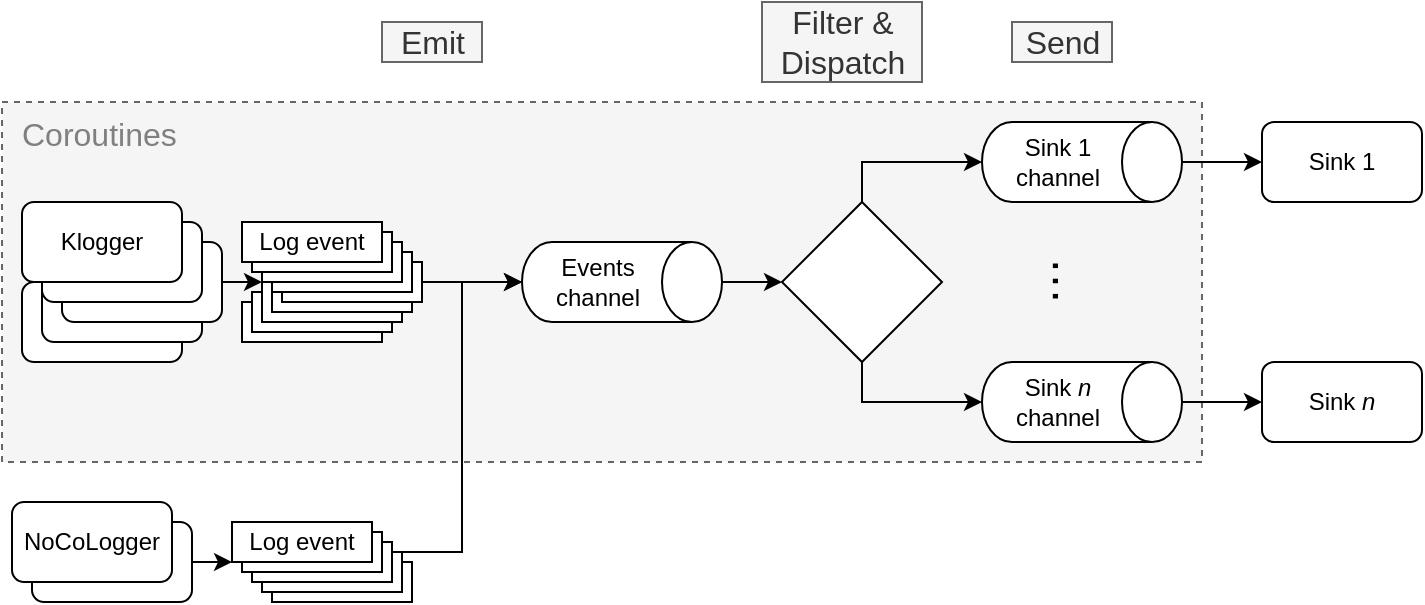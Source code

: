 <mxfile version="14.7.4" type="embed"><diagram id="XK3sjVT5d-Bfbds4p5KX" name="Page-1"><mxGraphModel dx="606" dy="540" grid="1" gridSize="10" guides="1" tooltips="1" connect="1" arrows="1" fold="1" page="1" pageScale="1" pageWidth="1169" pageHeight="827" math="0" shadow="0"><root><mxCell id="0"/><mxCell id="1" parent="0"/><mxCell id="58" value="Coroutines" style="rounded=0;whiteSpace=wrap;html=1;fontSize=16;dashed=1;strokeColor=#666666;fillColor=#f5f5f5;verticalAlign=top;align=left;spacingLeft=8;fontColor=#808080;" vertex="1" parent="1"><mxGeometry x="10" y="60" width="600" height="180" as="geometry"/></mxCell><mxCell id="42" style="edgeStyle=orthogonalEdgeStyle;rounded=0;orthogonalLoop=1;jettySize=auto;html=1;entryX=0;entryY=0.5;entryDx=0;entryDy=0;fontSize=24;" edge="1" parent="1" source="2" target="11"><mxGeometry relative="1" as="geometry"/></mxCell><mxCell id="2" value="Events channel" style="shape=cylinder3;whiteSpace=wrap;html=1;boundedLbl=1;backgroundOutline=1;size=15;rotation=90;horizontal=0;" parent="1" vertex="1"><mxGeometry x="300" y="100" width="40" height="100" as="geometry"/></mxCell><mxCell id="51" style="edgeStyle=orthogonalEdgeStyle;rounded=0;orthogonalLoop=1;jettySize=auto;html=1;exitX=0.5;exitY=0;exitDx=0;exitDy=0;exitPerimeter=0;entryX=0;entryY=0.5;entryDx=0;entryDy=0;fontSize=24;" edge="1" parent="1" source="3" target="49"><mxGeometry relative="1" as="geometry"/></mxCell><mxCell id="3" value="Sink 1 channel" style="shape=cylinder3;whiteSpace=wrap;html=1;boundedLbl=1;backgroundOutline=1;size=15;rotation=90;horizontal=0;" vertex="1" parent="1"><mxGeometry x="530" y="40" width="40" height="100" as="geometry"/></mxCell><mxCell id="52" style="edgeStyle=orthogonalEdgeStyle;rounded=0;orthogonalLoop=1;jettySize=auto;html=1;exitX=0.5;exitY=0;exitDx=0;exitDy=0;exitPerimeter=0;entryX=0;entryY=0.5;entryDx=0;entryDy=0;fontSize=24;" edge="1" parent="1" source="4" target="50"><mxGeometry relative="1" as="geometry"/></mxCell><mxCell id="4" value="Sink &lt;i&gt;n&lt;/i&gt; channel" style="shape=cylinder3;whiteSpace=wrap;html=1;boundedLbl=1;backgroundOutline=1;size=15;rotation=90;horizontal=0;" vertex="1" parent="1"><mxGeometry x="530" y="160" width="40" height="100" as="geometry"/></mxCell><mxCell id="40" style="edgeStyle=orthogonalEdgeStyle;rounded=0;orthogonalLoop=1;jettySize=auto;html=1;entryX=0.5;entryY=1;entryDx=0;entryDy=0;entryPerimeter=0;fontSize=24;exitX=0.5;exitY=0;exitDx=0;exitDy=0;" edge="1" parent="1" source="11" target="3"><mxGeometry relative="1" as="geometry"/></mxCell><mxCell id="41" style="edgeStyle=orthogonalEdgeStyle;rounded=0;orthogonalLoop=1;jettySize=auto;html=1;entryX=0.5;entryY=1;entryDx=0;entryDy=0;entryPerimeter=0;fontSize=24;exitX=0.5;exitY=1;exitDx=0;exitDy=0;" edge="1" parent="1" source="11" target="4"><mxGeometry relative="1" as="geometry"/></mxCell><mxCell id="11" value="" style="rhombus;whiteSpace=wrap;html=1;" vertex="1" parent="1"><mxGeometry x="400" y="110" width="80" height="80" as="geometry"/></mxCell><mxCell id="29" value="" style="group" vertex="1" connectable="0" parent="1"><mxGeometry x="20" y="110" width="100" height="80" as="geometry"/></mxCell><mxCell id="18" value="Klogger" style="rounded=1;whiteSpace=wrap;html=1;" vertex="1" parent="29"><mxGeometry y="40" width="80" height="40" as="geometry"/></mxCell><mxCell id="14" value="Klogger" style="rounded=1;whiteSpace=wrap;html=1;" vertex="1" parent="29"><mxGeometry x="10" y="30" width="80" height="40" as="geometry"/></mxCell><mxCell id="15" value="Klogger" style="rounded=1;whiteSpace=wrap;html=1;" vertex="1" parent="29"><mxGeometry x="20" y="20" width="80" height="40" as="geometry"/></mxCell><mxCell id="13" value="Klogger" style="rounded=1;whiteSpace=wrap;html=1;" vertex="1" parent="29"><mxGeometry x="10" y="10" width="80" height="40" as="geometry"/></mxCell><mxCell id="12" value="Klogger" style="rounded=1;whiteSpace=wrap;html=1;" vertex="1" parent="29"><mxGeometry width="80" height="40" as="geometry"/></mxCell><mxCell id="30" value="" style="group" vertex="1" connectable="0" parent="1"><mxGeometry x="130" y="120" width="90" height="60" as="geometry"/></mxCell><mxCell id="25" value="" style="rounded=0;whiteSpace=wrap;html=1;" vertex="1" parent="30"><mxGeometry y="40" width="70" height="20" as="geometry"/></mxCell><mxCell id="26" value="" style="rounded=0;whiteSpace=wrap;html=1;" vertex="1" parent="30"><mxGeometry x="5" y="35" width="70" height="20" as="geometry"/></mxCell><mxCell id="27" value="" style="rounded=0;whiteSpace=wrap;html=1;" vertex="1" parent="30"><mxGeometry x="10" y="30" width="70" height="20" as="geometry"/></mxCell><mxCell id="28" value="" style="rounded=0;whiteSpace=wrap;html=1;" vertex="1" parent="30"><mxGeometry x="15" y="25" width="70" height="20" as="geometry"/></mxCell><mxCell id="22" value="" style="rounded=0;whiteSpace=wrap;html=1;" vertex="1" parent="30"><mxGeometry x="20" y="20" width="70" height="20" as="geometry"/></mxCell><mxCell id="23" value="" style="rounded=0;whiteSpace=wrap;html=1;" vertex="1" parent="30"><mxGeometry x="15" y="15" width="70" height="20" as="geometry"/></mxCell><mxCell id="21" value="" style="rounded=0;whiteSpace=wrap;html=1;" vertex="1" parent="30"><mxGeometry x="10" y="10" width="70" height="20" as="geometry"/></mxCell><mxCell id="20" value="" style="rounded=0;whiteSpace=wrap;html=1;" vertex="1" parent="30"><mxGeometry x="5" y="5" width="70" height="20" as="geometry"/></mxCell><mxCell id="9" value="Log event" style="rounded=0;whiteSpace=wrap;html=1;" vertex="1" parent="30"><mxGeometry width="70" height="20" as="geometry"/></mxCell><mxCell id="32" value="…" style="text;html=1;align=center;verticalAlign=middle;resizable=0;points=[];autosize=1;strokeColor=none;horizontal=0;fontSize=24;" vertex="1" parent="1"><mxGeometry x="510" y="135" width="40" height="30" as="geometry"/></mxCell><mxCell id="39" value="" style="group" vertex="1" connectable="0" parent="1"><mxGeometry x="15" y="260" width="90" height="50" as="geometry"/></mxCell><mxCell id="37" value="Klogger" style="rounded=1;whiteSpace=wrap;html=1;" vertex="1" parent="39"><mxGeometry x="10" y="10" width="80" height="40" as="geometry"/></mxCell><mxCell id="38" value="NoCoLogger" style="rounded=1;whiteSpace=wrap;html=1;" vertex="1" parent="39"><mxGeometry width="80" height="40" as="geometry"/></mxCell><mxCell id="43" style="edgeStyle=orthogonalEdgeStyle;rounded=0;orthogonalLoop=1;jettySize=auto;html=1;exitX=1;exitY=0.5;exitDx=0;exitDy=0;entryX=0.5;entryY=1;entryDx=0;entryDy=0;entryPerimeter=0;fontSize=24;" edge="1" parent="1" source="22" target="2"><mxGeometry relative="1" as="geometry"/></mxCell><mxCell id="44" style="rounded=0;orthogonalLoop=1;jettySize=auto;html=1;fontSize=24;entryX=0;entryY=1;entryDx=0;entryDy=0;" edge="1" parent="1" source="37" target="68"><mxGeometry relative="1" as="geometry"><mxPoint x="220" y="330" as="targetPoint"/></mxGeometry></mxCell><mxCell id="45" style="edgeStyle=orthogonalEdgeStyle;rounded=0;orthogonalLoop=1;jettySize=auto;html=1;exitX=1;exitY=0.5;exitDx=0;exitDy=0;entryX=0;entryY=1;entryDx=0;entryDy=0;fontSize=24;" edge="1" parent="1" source="15" target="21"><mxGeometry relative="1" as="geometry"/></mxCell><mxCell id="49" value="Sink 1" style="rounded=1;whiteSpace=wrap;html=1;" vertex="1" parent="1"><mxGeometry x="640" y="70" width="80" height="40" as="geometry"/></mxCell><mxCell id="50" value="Sink &lt;i&gt;n&lt;/i&gt;" style="rounded=1;whiteSpace=wrap;html=1;" vertex="1" parent="1"><mxGeometry x="640" y="190" width="80" height="40" as="geometry"/></mxCell><mxCell id="53" value="Emit" style="text;html=1;align=center;verticalAlign=middle;resizable=0;points=[];autosize=1;fontSize=16;fillColor=#f5f5f5;strokeColor=#666666;fontColor=#333333;" vertex="1" parent="1"><mxGeometry x="200" y="20" width="50" height="20" as="geometry"/></mxCell><mxCell id="54" value="Filter &amp;amp;&lt;br style=&quot;font-size: 16px;&quot;&gt;Dispatch" style="text;html=1;align=center;verticalAlign=middle;resizable=0;points=[];autosize=1;strokeColor=#666666;fontSize=16;fillColor=#f5f5f5;fontColor=#333333;" vertex="1" parent="1"><mxGeometry x="390" y="10" width="80" height="40" as="geometry"/></mxCell><mxCell id="55" value="Send" style="text;html=1;align=center;verticalAlign=middle;resizable=0;points=[];autosize=1;strokeColor=#666666;fontSize=16;fillColor=#f5f5f5;fontColor=#333333;" vertex="1" parent="1"><mxGeometry x="515" y="20" width="50" height="20" as="geometry"/></mxCell><mxCell id="70" value="" style="group" vertex="1" connectable="0" parent="1"><mxGeometry x="125" y="270" width="90" height="40" as="geometry"/></mxCell><mxCell id="64" value="" style="rounded=0;whiteSpace=wrap;html=1;" vertex="1" parent="70"><mxGeometry x="20" y="20" width="70" height="20" as="geometry"/></mxCell><mxCell id="65" value="" style="rounded=0;whiteSpace=wrap;html=1;" vertex="1" parent="70"><mxGeometry x="15" y="15" width="70" height="20" as="geometry"/></mxCell><mxCell id="66" value="" style="rounded=0;whiteSpace=wrap;html=1;" vertex="1" parent="70"><mxGeometry x="10" y="10" width="70" height="20" as="geometry"/></mxCell><mxCell id="67" value="" style="rounded=0;whiteSpace=wrap;html=1;" vertex="1" parent="70"><mxGeometry x="5" y="5" width="70" height="20" as="geometry"/></mxCell><mxCell id="68" value="Log event" style="rounded=0;whiteSpace=wrap;html=1;" vertex="1" parent="70"><mxGeometry width="70" height="20" as="geometry"/></mxCell><mxCell id="71" style="edgeStyle=orthogonalEdgeStyle;rounded=0;orthogonalLoop=1;jettySize=auto;html=1;fontSize=16;fontColor=#808080;entryX=0.5;entryY=1;entryDx=0;entryDy=0;entryPerimeter=0;exitX=1;exitY=0.25;exitDx=0;exitDy=0;" edge="1" parent="1" source="66" target="2"><mxGeometry relative="1" as="geometry"><mxPoint x="340" y="290" as="targetPoint"/><Array as="points"><mxPoint x="240" y="285"/><mxPoint x="240" y="150"/></Array></mxGeometry></mxCell></root></mxGraphModel></diagram></mxfile>